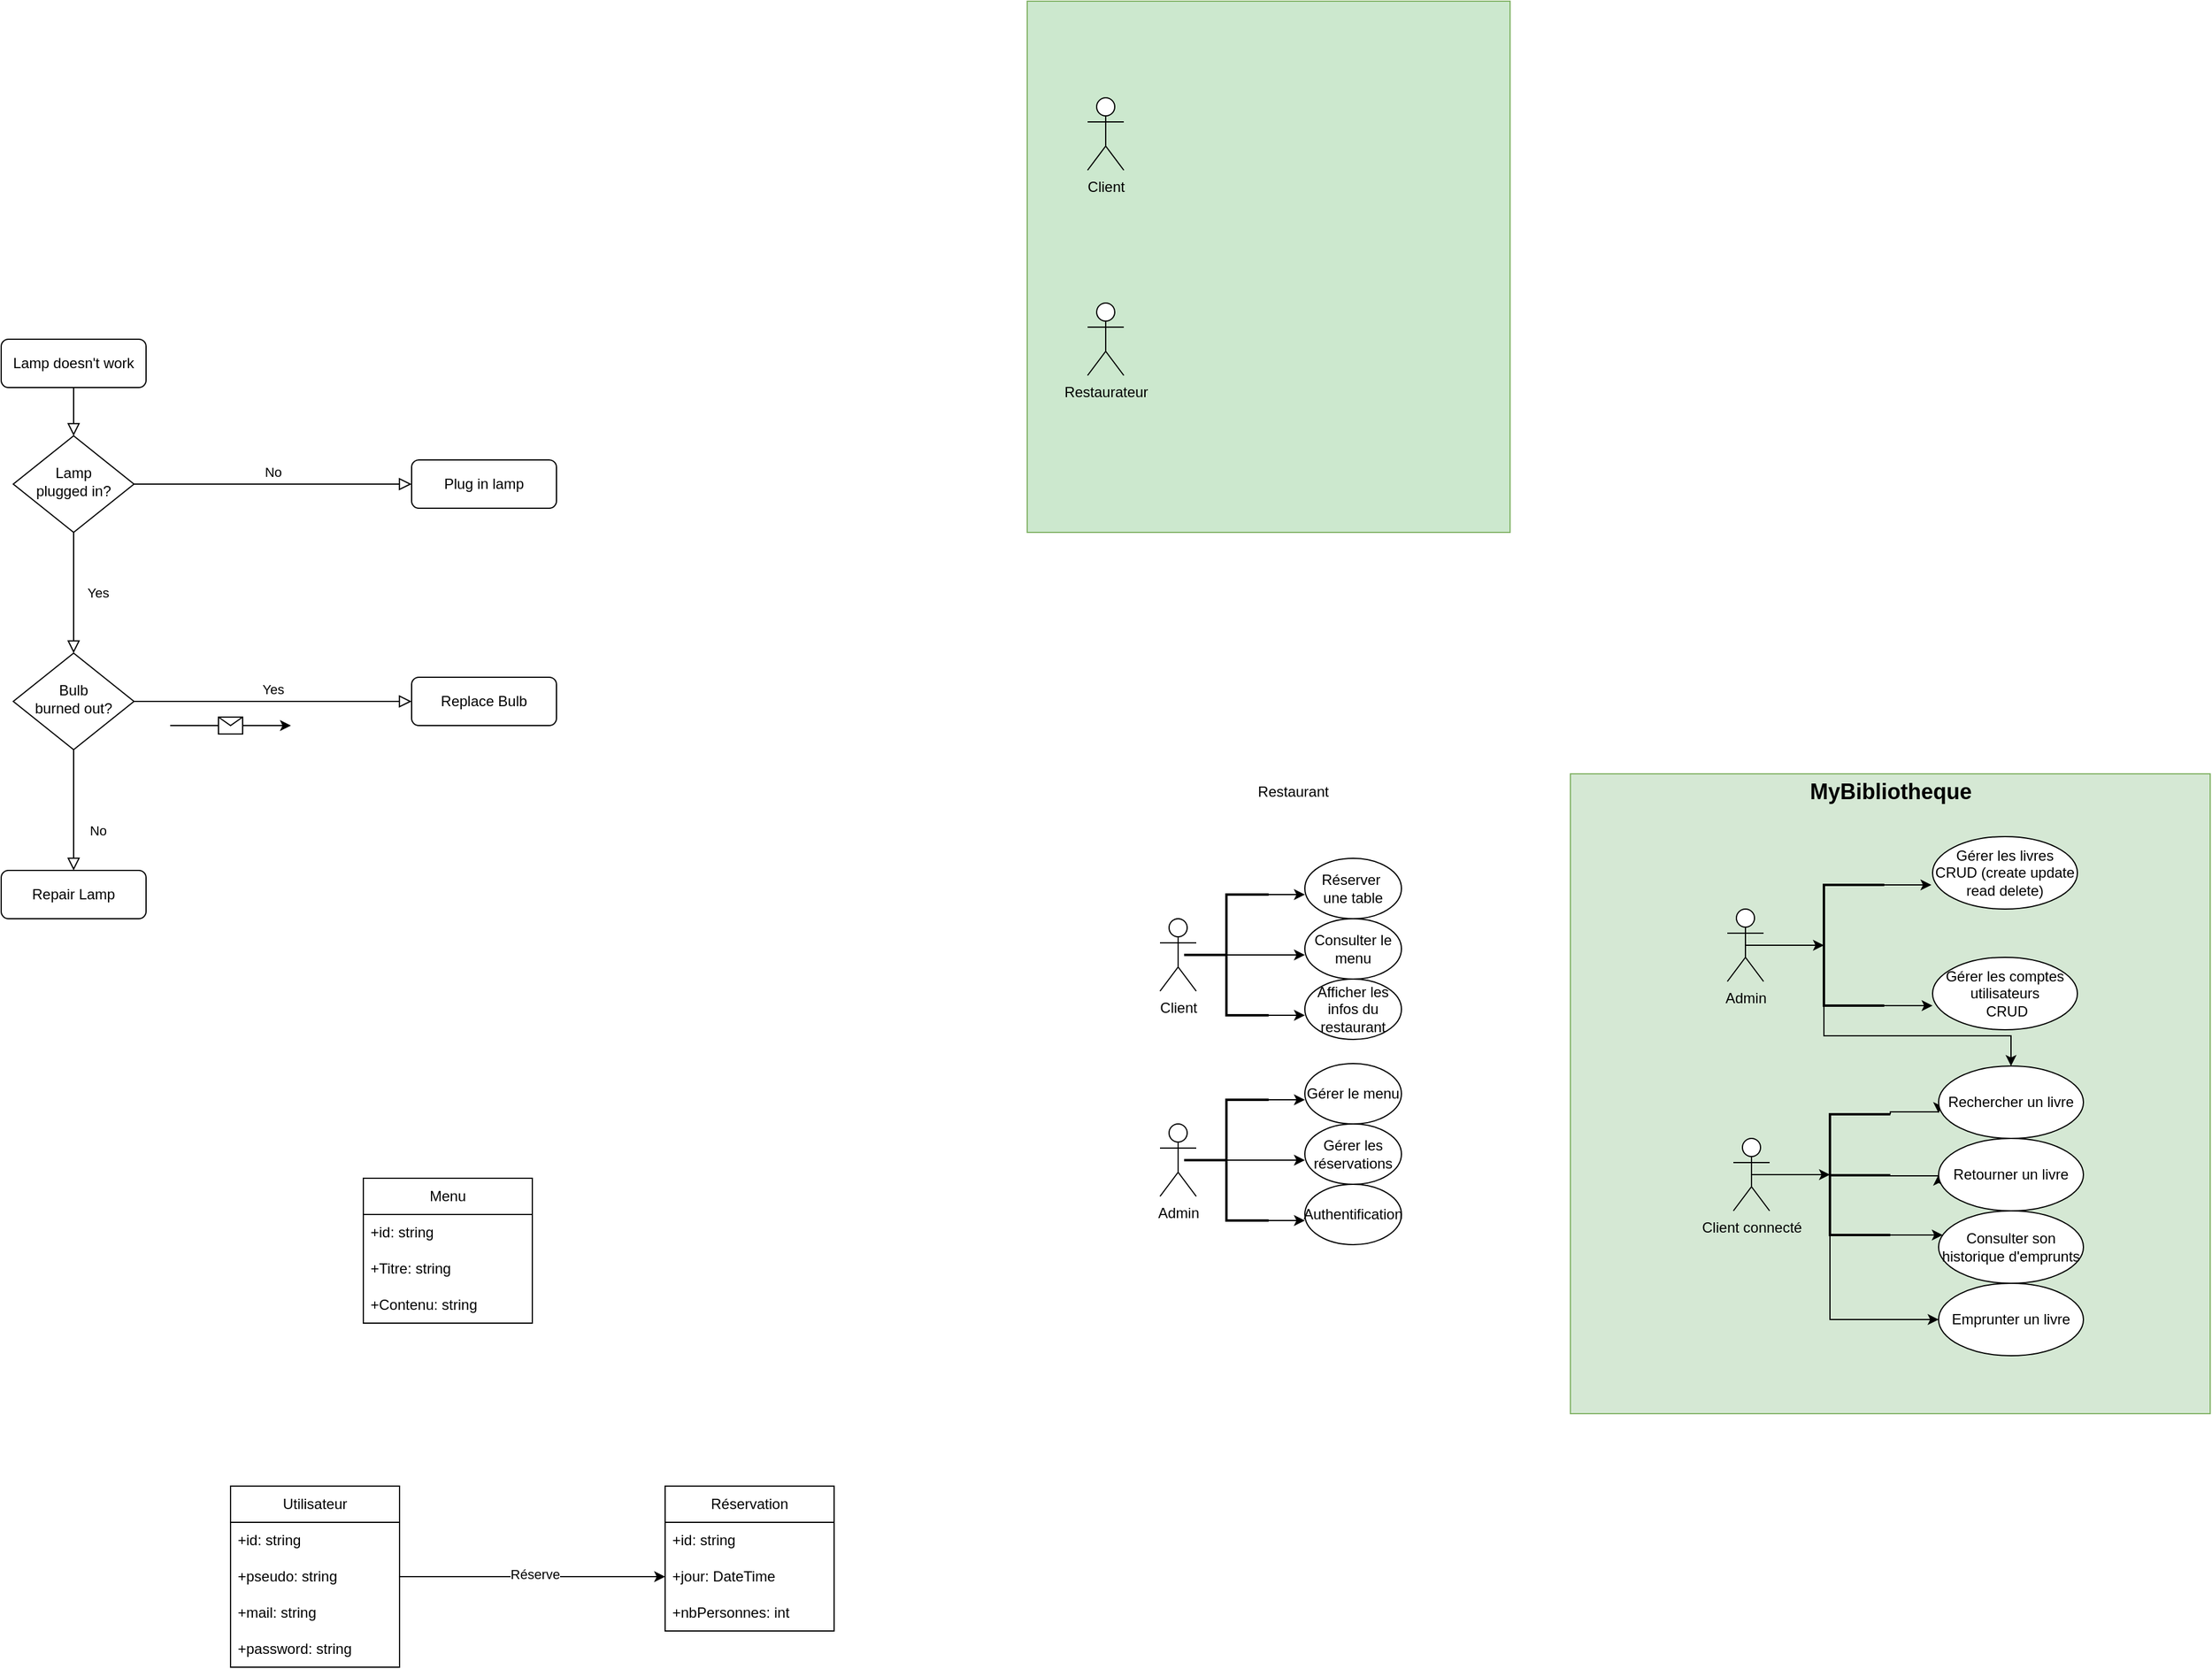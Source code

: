 <mxfile version="24.7.6">
  <diagram id="C5RBs43oDa-KdzZeNtuy" name="Page-1">
    <mxGraphModel dx="3088" dy="1923" grid="1" gridSize="10" guides="1" tooltips="1" connect="1" arrows="1" fold="1" page="1" pageScale="1" pageWidth="827" pageHeight="1169" math="0" shadow="0">
      <root>
        <mxCell id="WIyWlLk6GJQsqaUBKTNV-0" />
        <mxCell id="WIyWlLk6GJQsqaUBKTNV-1" parent="WIyWlLk6GJQsqaUBKTNV-0" />
        <mxCell id="DvNPFQrlPQLa8HUG5rgm-89" value="" style="rounded=0;whiteSpace=wrap;html=1;fillColor=#CCE8CE;strokeColor=#82b366;gradientColor=none;" vertex="1" parent="WIyWlLk6GJQsqaUBKTNV-1">
          <mxGeometry x="-20" y="-390" width="400" height="440" as="geometry" />
        </mxCell>
        <mxCell id="DvNPFQrlPQLa8HUG5rgm-78" value="" style="whiteSpace=wrap;html=1;aspect=fixed;fillColor=#D5E8D4;strokeColor=#82b366;" vertex="1" parent="WIyWlLk6GJQsqaUBKTNV-1">
          <mxGeometry x="430" y="250" width="530" height="530" as="geometry" />
        </mxCell>
        <mxCell id="WIyWlLk6GJQsqaUBKTNV-2" value="" style="rounded=0;html=1;jettySize=auto;orthogonalLoop=1;fontSize=11;endArrow=block;endFill=0;endSize=8;strokeWidth=1;shadow=0;labelBackgroundColor=none;edgeStyle=orthogonalEdgeStyle;" parent="WIyWlLk6GJQsqaUBKTNV-1" source="WIyWlLk6GJQsqaUBKTNV-3" target="WIyWlLk6GJQsqaUBKTNV-6" edge="1">
          <mxGeometry relative="1" as="geometry" />
        </mxCell>
        <mxCell id="WIyWlLk6GJQsqaUBKTNV-3" value="Lamp doesn&#39;t work" style="rounded=1;whiteSpace=wrap;html=1;fontSize=12;glass=0;strokeWidth=1;shadow=0;" parent="WIyWlLk6GJQsqaUBKTNV-1" vertex="1">
          <mxGeometry x="-870" y="-110" width="120" height="40" as="geometry" />
        </mxCell>
        <mxCell id="WIyWlLk6GJQsqaUBKTNV-4" value="Yes" style="rounded=0;html=1;jettySize=auto;orthogonalLoop=1;fontSize=11;endArrow=block;endFill=0;endSize=8;strokeWidth=1;shadow=0;labelBackgroundColor=none;edgeStyle=orthogonalEdgeStyle;" parent="WIyWlLk6GJQsqaUBKTNV-1" source="WIyWlLk6GJQsqaUBKTNV-6" target="WIyWlLk6GJQsqaUBKTNV-10" edge="1">
          <mxGeometry y="20" relative="1" as="geometry">
            <mxPoint as="offset" />
          </mxGeometry>
        </mxCell>
        <mxCell id="WIyWlLk6GJQsqaUBKTNV-5" value="No" style="edgeStyle=orthogonalEdgeStyle;rounded=0;html=1;jettySize=auto;orthogonalLoop=1;fontSize=11;endArrow=block;endFill=0;endSize=8;strokeWidth=1;shadow=0;labelBackgroundColor=none;" parent="WIyWlLk6GJQsqaUBKTNV-1" source="WIyWlLk6GJQsqaUBKTNV-6" target="WIyWlLk6GJQsqaUBKTNV-7" edge="1">
          <mxGeometry y="10" relative="1" as="geometry">
            <mxPoint as="offset" />
          </mxGeometry>
        </mxCell>
        <mxCell id="WIyWlLk6GJQsqaUBKTNV-6" value="Lamp&lt;br&gt;plugged in?" style="rhombus;whiteSpace=wrap;html=1;shadow=0;fontFamily=Helvetica;fontSize=12;align=center;strokeWidth=1;spacing=6;spacingTop=-4;" parent="WIyWlLk6GJQsqaUBKTNV-1" vertex="1">
          <mxGeometry x="-860" y="-30" width="100" height="80" as="geometry" />
        </mxCell>
        <mxCell id="WIyWlLk6GJQsqaUBKTNV-7" value="Plug in lamp" style="rounded=1;whiteSpace=wrap;html=1;fontSize=12;glass=0;strokeWidth=1;shadow=0;" parent="WIyWlLk6GJQsqaUBKTNV-1" vertex="1">
          <mxGeometry x="-530" y="-10" width="120" height="40" as="geometry" />
        </mxCell>
        <mxCell id="WIyWlLk6GJQsqaUBKTNV-8" value="No" style="rounded=0;html=1;jettySize=auto;orthogonalLoop=1;fontSize=11;endArrow=block;endFill=0;endSize=8;strokeWidth=1;shadow=0;labelBackgroundColor=none;edgeStyle=orthogonalEdgeStyle;" parent="WIyWlLk6GJQsqaUBKTNV-1" source="WIyWlLk6GJQsqaUBKTNV-10" target="WIyWlLk6GJQsqaUBKTNV-11" edge="1">
          <mxGeometry x="0.333" y="20" relative="1" as="geometry">
            <mxPoint as="offset" />
          </mxGeometry>
        </mxCell>
        <mxCell id="WIyWlLk6GJQsqaUBKTNV-9" value="Yes" style="edgeStyle=orthogonalEdgeStyle;rounded=0;html=1;jettySize=auto;orthogonalLoop=1;fontSize=11;endArrow=block;endFill=0;endSize=8;strokeWidth=1;shadow=0;labelBackgroundColor=none;" parent="WIyWlLk6GJQsqaUBKTNV-1" source="WIyWlLk6GJQsqaUBKTNV-10" target="WIyWlLk6GJQsqaUBKTNV-12" edge="1">
          <mxGeometry y="10" relative="1" as="geometry">
            <mxPoint as="offset" />
          </mxGeometry>
        </mxCell>
        <mxCell id="WIyWlLk6GJQsqaUBKTNV-10" value="Bulb&lt;br&gt;burned out?" style="rhombus;whiteSpace=wrap;html=1;shadow=0;fontFamily=Helvetica;fontSize=12;align=center;strokeWidth=1;spacing=6;spacingTop=-4;" parent="WIyWlLk6GJQsqaUBKTNV-1" vertex="1">
          <mxGeometry x="-860" y="150" width="100" height="80" as="geometry" />
        </mxCell>
        <mxCell id="WIyWlLk6GJQsqaUBKTNV-11" value="Repair Lamp" style="rounded=1;whiteSpace=wrap;html=1;fontSize=12;glass=0;strokeWidth=1;shadow=0;" parent="WIyWlLk6GJQsqaUBKTNV-1" vertex="1">
          <mxGeometry x="-870" y="330" width="120" height="40" as="geometry" />
        </mxCell>
        <mxCell id="WIyWlLk6GJQsqaUBKTNV-12" value="Replace Bulb" style="rounded=1;whiteSpace=wrap;html=1;fontSize=12;glass=0;strokeWidth=1;shadow=0;" parent="WIyWlLk6GJQsqaUBKTNV-1" vertex="1">
          <mxGeometry x="-530" y="170" width="120" height="40" as="geometry" />
        </mxCell>
        <mxCell id="DvNPFQrlPQLa8HUG5rgm-1" value="" style="endArrow=classic;html=1;rounded=0;" edge="1" parent="WIyWlLk6GJQsqaUBKTNV-1">
          <mxGeometry relative="1" as="geometry">
            <mxPoint x="-730" y="210" as="sourcePoint" />
            <mxPoint x="-630" y="210" as="targetPoint" />
          </mxGeometry>
        </mxCell>
        <mxCell id="DvNPFQrlPQLa8HUG5rgm-2" value="" style="shape=message;html=1;outlineConnect=0;" vertex="1" parent="DvNPFQrlPQLa8HUG5rgm-1">
          <mxGeometry width="20" height="14" relative="1" as="geometry">
            <mxPoint x="-10" y="-7" as="offset" />
          </mxGeometry>
        </mxCell>
        <mxCell id="DvNPFQrlPQLa8HUG5rgm-5" value="&lt;div&gt;Client&lt;/div&gt;&lt;div&gt;&lt;br&gt;&lt;/div&gt;" style="shape=umlActor;verticalLabelPosition=bottom;verticalAlign=top;html=1;outlineConnect=0;" vertex="1" parent="WIyWlLk6GJQsqaUBKTNV-1">
          <mxGeometry x="90" y="370" width="30" height="60" as="geometry" />
        </mxCell>
        <mxCell id="DvNPFQrlPQLa8HUG5rgm-10" style="edgeStyle=orthogonalEdgeStyle;rounded=0;orthogonalLoop=1;jettySize=auto;html=1;exitX=0.271;exitY=0.49;exitDx=0;exitDy=0;exitPerimeter=0;" edge="1" parent="WIyWlLk6GJQsqaUBKTNV-1" source="DvNPFQrlPQLa8HUG5rgm-7">
          <mxGeometry relative="1" as="geometry">
            <mxPoint x="210" y="400" as="targetPoint" />
            <Array as="points">
              <mxPoint x="129" y="400" />
            </Array>
          </mxGeometry>
        </mxCell>
        <mxCell id="DvNPFQrlPQLa8HUG5rgm-11" style="edgeStyle=orthogonalEdgeStyle;rounded=0;orthogonalLoop=1;jettySize=auto;html=1;exitX=1;exitY=0;exitDx=0;exitDy=0;exitPerimeter=0;" edge="1" parent="WIyWlLk6GJQsqaUBKTNV-1" source="DvNPFQrlPQLa8HUG5rgm-7">
          <mxGeometry relative="1" as="geometry">
            <mxPoint x="210" y="350" as="targetPoint" />
          </mxGeometry>
        </mxCell>
        <mxCell id="DvNPFQrlPQLa8HUG5rgm-12" style="edgeStyle=orthogonalEdgeStyle;rounded=0;orthogonalLoop=1;jettySize=auto;html=1;exitX=1;exitY=1;exitDx=0;exitDy=0;exitPerimeter=0;" edge="1" parent="WIyWlLk6GJQsqaUBKTNV-1" source="DvNPFQrlPQLa8HUG5rgm-7">
          <mxGeometry relative="1" as="geometry">
            <mxPoint x="210" y="450" as="targetPoint" />
          </mxGeometry>
        </mxCell>
        <mxCell id="DvNPFQrlPQLa8HUG5rgm-7" value="" style="strokeWidth=2;html=1;shape=mxgraph.flowchart.annotation_2;align=left;labelPosition=right;pointerEvents=1;" vertex="1" parent="WIyWlLk6GJQsqaUBKTNV-1">
          <mxGeometry x="110" y="350" width="70" height="100" as="geometry" />
        </mxCell>
        <mxCell id="DvNPFQrlPQLa8HUG5rgm-13" value="&lt;div&gt;Réserver&amp;nbsp;&lt;/div&gt;&lt;div&gt;une table&lt;br&gt;&lt;/div&gt;" style="ellipse;whiteSpace=wrap;html=1;" vertex="1" parent="WIyWlLk6GJQsqaUBKTNV-1">
          <mxGeometry x="210" y="320" width="80" height="50" as="geometry" />
        </mxCell>
        <mxCell id="DvNPFQrlPQLa8HUG5rgm-14" value="&lt;div&gt;Consulter le &lt;br&gt;&lt;/div&gt;&lt;div&gt;menu&lt;br&gt;&lt;/div&gt;" style="ellipse;whiteSpace=wrap;html=1;" vertex="1" parent="WIyWlLk6GJQsqaUBKTNV-1">
          <mxGeometry x="210" y="370" width="80" height="50" as="geometry" />
        </mxCell>
        <mxCell id="DvNPFQrlPQLa8HUG5rgm-15" value="&lt;div&gt;Afficher les&lt;/div&gt;&lt;div&gt;infos du restaurant&lt;br&gt;&lt;/div&gt;" style="ellipse;whiteSpace=wrap;html=1;" vertex="1" parent="WIyWlLk6GJQsqaUBKTNV-1">
          <mxGeometry x="210" y="420" width="80" height="50" as="geometry" />
        </mxCell>
        <mxCell id="DvNPFQrlPQLa8HUG5rgm-16" value="&lt;div&gt;Admin&lt;/div&gt;&lt;div&gt;&lt;br&gt;&lt;/div&gt;" style="shape=umlActor;verticalLabelPosition=bottom;verticalAlign=top;html=1;outlineConnect=0;" vertex="1" parent="WIyWlLk6GJQsqaUBKTNV-1">
          <mxGeometry x="90" y="540" width="30" height="60" as="geometry" />
        </mxCell>
        <mxCell id="DvNPFQrlPQLa8HUG5rgm-17" style="edgeStyle=orthogonalEdgeStyle;rounded=0;orthogonalLoop=1;jettySize=auto;html=1;exitX=0.271;exitY=0.49;exitDx=0;exitDy=0;exitPerimeter=0;" edge="1" parent="WIyWlLk6GJQsqaUBKTNV-1" source="DvNPFQrlPQLa8HUG5rgm-20">
          <mxGeometry relative="1" as="geometry">
            <mxPoint x="210" y="570" as="targetPoint" />
            <Array as="points">
              <mxPoint x="129" y="570" />
            </Array>
          </mxGeometry>
        </mxCell>
        <mxCell id="DvNPFQrlPQLa8HUG5rgm-18" style="edgeStyle=orthogonalEdgeStyle;rounded=0;orthogonalLoop=1;jettySize=auto;html=1;exitX=1;exitY=0;exitDx=0;exitDy=0;exitPerimeter=0;" edge="1" parent="WIyWlLk6GJQsqaUBKTNV-1" source="DvNPFQrlPQLa8HUG5rgm-20">
          <mxGeometry relative="1" as="geometry">
            <mxPoint x="210" y="520" as="targetPoint" />
          </mxGeometry>
        </mxCell>
        <mxCell id="DvNPFQrlPQLa8HUG5rgm-19" style="edgeStyle=orthogonalEdgeStyle;rounded=0;orthogonalLoop=1;jettySize=auto;html=1;exitX=1;exitY=1;exitDx=0;exitDy=0;exitPerimeter=0;" edge="1" parent="WIyWlLk6GJQsqaUBKTNV-1" source="DvNPFQrlPQLa8HUG5rgm-20">
          <mxGeometry relative="1" as="geometry">
            <mxPoint x="210" y="620" as="targetPoint" />
          </mxGeometry>
        </mxCell>
        <mxCell id="DvNPFQrlPQLa8HUG5rgm-20" value="" style="strokeWidth=2;html=1;shape=mxgraph.flowchart.annotation_2;align=left;labelPosition=right;pointerEvents=1;" vertex="1" parent="WIyWlLk6GJQsqaUBKTNV-1">
          <mxGeometry x="110" y="520" width="70" height="100" as="geometry" />
        </mxCell>
        <mxCell id="DvNPFQrlPQLa8HUG5rgm-21" value="&lt;div&gt;Gérer le menu&lt;/div&gt;" style="ellipse;whiteSpace=wrap;html=1;" vertex="1" parent="WIyWlLk6GJQsqaUBKTNV-1">
          <mxGeometry x="210" y="490" width="80" height="50" as="geometry" />
        </mxCell>
        <mxCell id="DvNPFQrlPQLa8HUG5rgm-22" value="Gérer les réservations" style="ellipse;whiteSpace=wrap;html=1;" vertex="1" parent="WIyWlLk6GJQsqaUBKTNV-1">
          <mxGeometry x="210" y="540" width="80" height="50" as="geometry" />
        </mxCell>
        <mxCell id="DvNPFQrlPQLa8HUG5rgm-23" value="Authentification" style="ellipse;whiteSpace=wrap;html=1;" vertex="1" parent="WIyWlLk6GJQsqaUBKTNV-1">
          <mxGeometry x="210" y="590" width="80" height="50" as="geometry" />
        </mxCell>
        <mxCell id="DvNPFQrlPQLa8HUG5rgm-24" value="Menu" style="swimlane;fontStyle=0;childLayout=stackLayout;horizontal=1;startSize=30;horizontalStack=0;resizeParent=1;resizeParentMax=0;resizeLast=0;collapsible=1;marginBottom=0;whiteSpace=wrap;html=1;" vertex="1" parent="WIyWlLk6GJQsqaUBKTNV-1">
          <mxGeometry x="-570" y="585" width="140" height="120" as="geometry" />
        </mxCell>
        <mxCell id="DvNPFQrlPQLa8HUG5rgm-25" value="+id: string" style="text;strokeColor=none;fillColor=none;align=left;verticalAlign=middle;spacingLeft=4;spacingRight=4;overflow=hidden;points=[[0,0.5],[1,0.5]];portConstraint=eastwest;rotatable=0;whiteSpace=wrap;html=1;" vertex="1" parent="DvNPFQrlPQLa8HUG5rgm-24">
          <mxGeometry y="30" width="140" height="30" as="geometry" />
        </mxCell>
        <mxCell id="DvNPFQrlPQLa8HUG5rgm-26" value="+Titre: string" style="text;strokeColor=none;fillColor=none;align=left;verticalAlign=middle;spacingLeft=4;spacingRight=4;overflow=hidden;points=[[0,0.5],[1,0.5]];portConstraint=eastwest;rotatable=0;whiteSpace=wrap;html=1;" vertex="1" parent="DvNPFQrlPQLa8HUG5rgm-24">
          <mxGeometry y="60" width="140" height="30" as="geometry" />
        </mxCell>
        <mxCell id="DvNPFQrlPQLa8HUG5rgm-27" value="+Contenu: string" style="text;strokeColor=none;fillColor=none;align=left;verticalAlign=middle;spacingLeft=4;spacingRight=4;overflow=hidden;points=[[0,0.5],[1,0.5]];portConstraint=eastwest;rotatable=0;whiteSpace=wrap;html=1;" vertex="1" parent="DvNPFQrlPQLa8HUG5rgm-24">
          <mxGeometry y="90" width="140" height="30" as="geometry" />
        </mxCell>
        <mxCell id="DvNPFQrlPQLa8HUG5rgm-43" style="edgeStyle=orthogonalEdgeStyle;rounded=0;orthogonalLoop=1;jettySize=auto;html=1;exitX=1;exitY=0.5;exitDx=0;exitDy=0;" edge="1" parent="WIyWlLk6GJQsqaUBKTNV-1" source="DvNPFQrlPQLa8HUG5rgm-28" target="DvNPFQrlPQLa8HUG5rgm-41">
          <mxGeometry relative="1" as="geometry" />
        </mxCell>
        <mxCell id="DvNPFQrlPQLa8HUG5rgm-44" value="&lt;div&gt;Réserve&lt;/div&gt;&lt;div&gt;&lt;br&gt;&lt;/div&gt;" style="edgeLabel;html=1;align=center;verticalAlign=middle;resizable=0;points=[];" vertex="1" connectable="0" parent="DvNPFQrlPQLa8HUG5rgm-43">
          <mxGeometry x="0.018" y="-5" relative="1" as="geometry">
            <mxPoint as="offset" />
          </mxGeometry>
        </mxCell>
        <mxCell id="DvNPFQrlPQLa8HUG5rgm-28" value="&lt;div&gt;Utilisateur&lt;/div&gt;" style="swimlane;fontStyle=0;childLayout=stackLayout;horizontal=1;startSize=30;horizontalStack=0;resizeParent=1;resizeParentMax=0;resizeLast=0;collapsible=1;marginBottom=0;whiteSpace=wrap;html=1;" vertex="1" parent="WIyWlLk6GJQsqaUBKTNV-1">
          <mxGeometry x="-680" y="840" width="140" height="150" as="geometry">
            <mxRectangle x="-680" y="810" width="60" height="30" as="alternateBounds" />
          </mxGeometry>
        </mxCell>
        <mxCell id="DvNPFQrlPQLa8HUG5rgm-29" value="&lt;div&gt;+id: string&lt;/div&gt;" style="text;strokeColor=none;fillColor=none;align=left;verticalAlign=middle;spacingLeft=4;spacingRight=4;overflow=hidden;points=[[0,0.5],[1,0.5]];portConstraint=eastwest;rotatable=0;whiteSpace=wrap;html=1;" vertex="1" parent="DvNPFQrlPQLa8HUG5rgm-28">
          <mxGeometry y="30" width="140" height="30" as="geometry" />
        </mxCell>
        <mxCell id="DvNPFQrlPQLa8HUG5rgm-30" value="+pseudo: string" style="text;strokeColor=none;fillColor=none;align=left;verticalAlign=middle;spacingLeft=4;spacingRight=4;overflow=hidden;points=[[0,0.5],[1,0.5]];portConstraint=eastwest;rotatable=0;whiteSpace=wrap;html=1;" vertex="1" parent="DvNPFQrlPQLa8HUG5rgm-28">
          <mxGeometry y="60" width="140" height="30" as="geometry" />
        </mxCell>
        <mxCell id="DvNPFQrlPQLa8HUG5rgm-31" value="&lt;div&gt;+mail: string&lt;/div&gt;" style="text;strokeColor=none;fillColor=none;align=left;verticalAlign=middle;spacingLeft=4;spacingRight=4;overflow=hidden;points=[[0,0.5],[1,0.5]];portConstraint=eastwest;rotatable=0;whiteSpace=wrap;html=1;" vertex="1" parent="DvNPFQrlPQLa8HUG5rgm-28">
          <mxGeometry y="90" width="140" height="30" as="geometry" />
        </mxCell>
        <mxCell id="DvNPFQrlPQLa8HUG5rgm-38" value="+password: string" style="text;strokeColor=none;fillColor=none;align=left;verticalAlign=middle;spacingLeft=4;spacingRight=4;overflow=hidden;points=[[0,0.5],[1,0.5]];portConstraint=eastwest;rotatable=0;whiteSpace=wrap;html=1;" vertex="1" parent="DvNPFQrlPQLa8HUG5rgm-28">
          <mxGeometry y="120" width="140" height="30" as="geometry" />
        </mxCell>
        <mxCell id="DvNPFQrlPQLa8HUG5rgm-39" value="Réservation" style="swimlane;fontStyle=0;childLayout=stackLayout;horizontal=1;startSize=30;horizontalStack=0;resizeParent=1;resizeParentMax=0;resizeLast=0;collapsible=1;marginBottom=0;whiteSpace=wrap;html=1;" vertex="1" parent="WIyWlLk6GJQsqaUBKTNV-1">
          <mxGeometry x="-320" y="840" width="140" height="120" as="geometry" />
        </mxCell>
        <mxCell id="DvNPFQrlPQLa8HUG5rgm-40" value="+id: string" style="text;strokeColor=none;fillColor=none;align=left;verticalAlign=middle;spacingLeft=4;spacingRight=4;overflow=hidden;points=[[0,0.5],[1,0.5]];portConstraint=eastwest;rotatable=0;whiteSpace=wrap;html=1;" vertex="1" parent="DvNPFQrlPQLa8HUG5rgm-39">
          <mxGeometry y="30" width="140" height="30" as="geometry" />
        </mxCell>
        <mxCell id="DvNPFQrlPQLa8HUG5rgm-41" value="+jour: DateTime" style="text;strokeColor=none;fillColor=none;align=left;verticalAlign=middle;spacingLeft=4;spacingRight=4;overflow=hidden;points=[[0,0.5],[1,0.5]];portConstraint=eastwest;rotatable=0;whiteSpace=wrap;html=1;" vertex="1" parent="DvNPFQrlPQLa8HUG5rgm-39">
          <mxGeometry y="60" width="140" height="30" as="geometry" />
        </mxCell>
        <mxCell id="DvNPFQrlPQLa8HUG5rgm-42" value="+nbPersonnes: int" style="text;strokeColor=none;fillColor=none;align=left;verticalAlign=middle;spacingLeft=4;spacingRight=4;overflow=hidden;points=[[0,0.5],[1,0.5]];portConstraint=eastwest;rotatable=0;whiteSpace=wrap;html=1;" vertex="1" parent="DvNPFQrlPQLa8HUG5rgm-39">
          <mxGeometry y="90" width="140" height="30" as="geometry" />
        </mxCell>
        <mxCell id="DvNPFQrlPQLa8HUG5rgm-45" value="Restaurant" style="text;html=1;align=center;verticalAlign=middle;resizable=0;points=[];autosize=1;strokeColor=none;fillColor=none;" vertex="1" parent="WIyWlLk6GJQsqaUBKTNV-1">
          <mxGeometry x="160" y="250" width="80" height="30" as="geometry" />
        </mxCell>
        <mxCell id="DvNPFQrlPQLa8HUG5rgm-46" value="&lt;div&gt;&lt;font style=&quot;font-size: 18px;&quot;&gt;&lt;b&gt;MyBibliotheque&lt;/b&gt;&lt;/font&gt;&lt;/div&gt;" style="text;html=1;align=center;verticalAlign=middle;resizable=0;points=[];autosize=1;strokeColor=none;fillColor=none;" vertex="1" parent="WIyWlLk6GJQsqaUBKTNV-1">
          <mxGeometry x="615" y="245" width="160" height="40" as="geometry" />
        </mxCell>
        <mxCell id="DvNPFQrlPQLa8HUG5rgm-47" value="&lt;div&gt;Admin&lt;/div&gt;&lt;div&gt;&lt;br&gt;&lt;/div&gt;" style="shape=umlActor;verticalLabelPosition=bottom;verticalAlign=top;html=1;outlineConnect=0;" vertex="1" parent="WIyWlLk6GJQsqaUBKTNV-1">
          <mxGeometry x="560" y="362" width="30" height="60" as="geometry" />
        </mxCell>
        <mxCell id="DvNPFQrlPQLa8HUG5rgm-49" style="edgeStyle=orthogonalEdgeStyle;rounded=0;orthogonalLoop=1;jettySize=auto;html=1;exitX=0.5;exitY=0.5;exitDx=0;exitDy=0;exitPerimeter=0;entryX=0;entryY=0.5;entryDx=0;entryDy=0;entryPerimeter=0;" edge="1" parent="WIyWlLk6GJQsqaUBKTNV-1" source="DvNPFQrlPQLa8HUG5rgm-47" target="DvNPFQrlPQLa8HUG5rgm-52">
          <mxGeometry relative="1" as="geometry">
            <mxPoint x="632" y="390" as="targetPoint" />
          </mxGeometry>
        </mxCell>
        <mxCell id="DvNPFQrlPQLa8HUG5rgm-56" style="edgeStyle=orthogonalEdgeStyle;rounded=0;orthogonalLoop=1;jettySize=auto;html=1;exitX=1;exitY=0;exitDx=0;exitDy=0;exitPerimeter=0;entryX=-0.008;entryY=0.667;entryDx=0;entryDy=0;entryPerimeter=0;" edge="1" parent="WIyWlLk6GJQsqaUBKTNV-1" source="DvNPFQrlPQLa8HUG5rgm-52" target="DvNPFQrlPQLa8HUG5rgm-58">
          <mxGeometry relative="1" as="geometry">
            <mxPoint x="720" y="342" as="targetPoint" />
          </mxGeometry>
        </mxCell>
        <mxCell id="DvNPFQrlPQLa8HUG5rgm-86" style="edgeStyle=orthogonalEdgeStyle;rounded=0;orthogonalLoop=1;jettySize=auto;html=1;exitX=0;exitY=1;exitDx=0;exitDy=0;exitPerimeter=0;" edge="1" parent="WIyWlLk6GJQsqaUBKTNV-1" source="DvNPFQrlPQLa8HUG5rgm-52" target="DvNPFQrlPQLa8HUG5rgm-75">
          <mxGeometry relative="1" as="geometry" />
        </mxCell>
        <mxCell id="DvNPFQrlPQLa8HUG5rgm-52" value="" style="strokeWidth=2;html=1;shape=mxgraph.flowchart.annotation_1;align=left;pointerEvents=1;" vertex="1" parent="WIyWlLk6GJQsqaUBKTNV-1">
          <mxGeometry x="640" y="342" width="50" height="100" as="geometry" />
        </mxCell>
        <mxCell id="DvNPFQrlPQLa8HUG5rgm-58" value="Gérer les livres CRUD (create update read delete)" style="ellipse;whiteSpace=wrap;html=1;" vertex="1" parent="WIyWlLk6GJQsqaUBKTNV-1">
          <mxGeometry x="730" y="302" width="120" height="60" as="geometry" />
        </mxCell>
        <mxCell id="DvNPFQrlPQLa8HUG5rgm-59" value="&lt;div&gt;Gérer les comptes &lt;br&gt;&lt;/div&gt;&lt;div&gt;utilisateurs&lt;br&gt;&lt;/div&gt;&amp;nbsp;CRUD" style="ellipse;whiteSpace=wrap;html=1;" vertex="1" parent="WIyWlLk6GJQsqaUBKTNV-1">
          <mxGeometry x="730" y="402" width="120" height="60" as="geometry" />
        </mxCell>
        <mxCell id="DvNPFQrlPQLa8HUG5rgm-64" value="Client connecté" style="shape=umlActor;verticalLabelPosition=bottom;verticalAlign=top;html=1;outlineConnect=0;" vertex="1" parent="WIyWlLk6GJQsqaUBKTNV-1">
          <mxGeometry x="565" y="552" width="30" height="60" as="geometry" />
        </mxCell>
        <mxCell id="DvNPFQrlPQLa8HUG5rgm-65" style="edgeStyle=orthogonalEdgeStyle;rounded=0;orthogonalLoop=1;jettySize=auto;html=1;exitX=0.5;exitY=0.5;exitDx=0;exitDy=0;exitPerimeter=0;entryX=0;entryY=0.5;entryDx=0;entryDy=0;entryPerimeter=0;" edge="1" parent="WIyWlLk6GJQsqaUBKTNV-1" source="DvNPFQrlPQLa8HUG5rgm-64" target="DvNPFQrlPQLa8HUG5rgm-69">
          <mxGeometry relative="1" as="geometry">
            <mxPoint x="637" y="580" as="targetPoint" />
          </mxGeometry>
        </mxCell>
        <mxCell id="DvNPFQrlPQLa8HUG5rgm-66" style="edgeStyle=orthogonalEdgeStyle;rounded=0;orthogonalLoop=1;jettySize=auto;html=1;exitX=1;exitY=0.5;exitDx=0;exitDy=0;exitPerimeter=0;" edge="1" parent="WIyWlLk6GJQsqaUBKTNV-1" source="DvNPFQrlPQLa8HUG5rgm-69">
          <mxGeometry relative="1" as="geometry">
            <mxPoint x="735" y="582" as="targetPoint" />
            <Array as="points">
              <mxPoint x="645" y="582" />
              <mxPoint x="645" y="583" />
            </Array>
          </mxGeometry>
        </mxCell>
        <mxCell id="DvNPFQrlPQLa8HUG5rgm-68" style="edgeStyle=orthogonalEdgeStyle;rounded=0;orthogonalLoop=1;jettySize=auto;html=1;exitX=1;exitY=1;exitDx=0;exitDy=0;exitPerimeter=0;" edge="1" parent="WIyWlLk6GJQsqaUBKTNV-1" source="DvNPFQrlPQLa8HUG5rgm-69" target="DvNPFQrlPQLa8HUG5rgm-72">
          <mxGeometry relative="1" as="geometry">
            <mxPoint x="725" y="632" as="targetPoint" />
            <Array as="points">
              <mxPoint x="705" y="632" />
              <mxPoint x="705" y="632" />
            </Array>
          </mxGeometry>
        </mxCell>
        <mxCell id="DvNPFQrlPQLa8HUG5rgm-84" style="edgeStyle=orthogonalEdgeStyle;rounded=0;orthogonalLoop=1;jettySize=auto;html=1;exitX=1;exitY=0;exitDx=0;exitDy=0;exitPerimeter=0;entryX=0;entryY=0.65;entryDx=0;entryDy=0;entryPerimeter=0;" edge="1" parent="WIyWlLk6GJQsqaUBKTNV-1" source="DvNPFQrlPQLa8HUG5rgm-69" target="DvNPFQrlPQLa8HUG5rgm-75">
          <mxGeometry relative="1" as="geometry">
            <Array as="points">
              <mxPoint x="695" y="530" />
            </Array>
          </mxGeometry>
        </mxCell>
        <mxCell id="DvNPFQrlPQLa8HUG5rgm-87" style="edgeStyle=orthogonalEdgeStyle;rounded=0;orthogonalLoop=1;jettySize=auto;html=1;exitX=0;exitY=1;exitDx=0;exitDy=0;exitPerimeter=0;entryX=0;entryY=0.5;entryDx=0;entryDy=0;" edge="1" parent="WIyWlLk6GJQsqaUBKTNV-1" source="DvNPFQrlPQLa8HUG5rgm-69" target="DvNPFQrlPQLa8HUG5rgm-70">
          <mxGeometry relative="1" as="geometry" />
        </mxCell>
        <mxCell id="DvNPFQrlPQLa8HUG5rgm-69" value="" style="strokeWidth=2;html=1;shape=mxgraph.flowchart.annotation_1;align=left;pointerEvents=1;" vertex="1" parent="WIyWlLk6GJQsqaUBKTNV-1">
          <mxGeometry x="645" y="532" width="50" height="100" as="geometry" />
        </mxCell>
        <mxCell id="DvNPFQrlPQLa8HUG5rgm-70" value="Emprunter un livre" style="ellipse;whiteSpace=wrap;html=1;" vertex="1" parent="WIyWlLk6GJQsqaUBKTNV-1">
          <mxGeometry x="735" y="672" width="120" height="60" as="geometry" />
        </mxCell>
        <mxCell id="DvNPFQrlPQLa8HUG5rgm-71" value="Retourner un livre" style="ellipse;whiteSpace=wrap;html=1;" vertex="1" parent="WIyWlLk6GJQsqaUBKTNV-1">
          <mxGeometry x="735" y="552" width="120" height="60" as="geometry" />
        </mxCell>
        <mxCell id="DvNPFQrlPQLa8HUG5rgm-72" value="Consulter son historique d&#39;emprunts" style="ellipse;whiteSpace=wrap;html=1;" vertex="1" parent="WIyWlLk6GJQsqaUBKTNV-1">
          <mxGeometry x="735" y="612" width="120" height="60" as="geometry" />
        </mxCell>
        <mxCell id="DvNPFQrlPQLa8HUG5rgm-75" value="Rechercher un livre" style="ellipse;whiteSpace=wrap;html=1;" vertex="1" parent="WIyWlLk6GJQsqaUBKTNV-1">
          <mxGeometry x="735" y="492" width="120" height="60" as="geometry" />
        </mxCell>
        <mxCell id="DvNPFQrlPQLa8HUG5rgm-77" style="edgeStyle=orthogonalEdgeStyle;rounded=0;orthogonalLoop=1;jettySize=auto;html=1;exitX=1;exitY=1;exitDx=0;exitDy=0;exitPerimeter=0;entryX=0;entryY=0.667;entryDx=0;entryDy=0;entryPerimeter=0;" edge="1" parent="WIyWlLk6GJQsqaUBKTNV-1" source="DvNPFQrlPQLa8HUG5rgm-52" target="DvNPFQrlPQLa8HUG5rgm-59">
          <mxGeometry relative="1" as="geometry">
            <Array as="points">
              <mxPoint x="700" y="442" />
              <mxPoint x="700" y="442" />
            </Array>
          </mxGeometry>
        </mxCell>
        <mxCell id="DvNPFQrlPQLa8HUG5rgm-88" value="&lt;div&gt;Client&lt;/div&gt;" style="shape=umlActor;verticalLabelPosition=bottom;verticalAlign=top;html=1;outlineConnect=0;" vertex="1" parent="WIyWlLk6GJQsqaUBKTNV-1">
          <mxGeometry x="30" y="-310" width="30" height="60" as="geometry" />
        </mxCell>
        <mxCell id="DvNPFQrlPQLa8HUG5rgm-91" value="Restaurateur" style="shape=umlActor;verticalLabelPosition=bottom;verticalAlign=top;html=1;outlineConnect=0;" vertex="1" parent="WIyWlLk6GJQsqaUBKTNV-1">
          <mxGeometry x="30" y="-140" width="30" height="60" as="geometry" />
        </mxCell>
      </root>
    </mxGraphModel>
  </diagram>
</mxfile>
